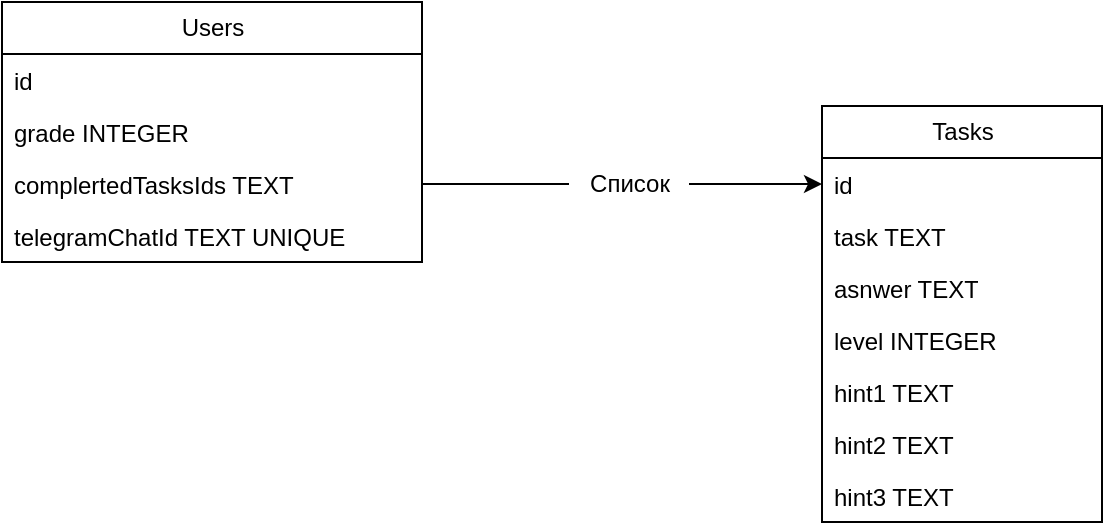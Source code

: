 <mxfile>
    <diagram id="wlX89Q_HlwmO0HHnhsRd" name="База">
        <mxGraphModel dx="980" dy="773" grid="1" gridSize="10" guides="1" tooltips="1" connect="1" arrows="1" fold="1" page="1" pageScale="1" pageWidth="827" pageHeight="1169" math="0" shadow="0">
            <root>
                <mxCell id="0"/>
                <mxCell id="1" parent="0"/>
                <mxCell id="Th6fUHNlpri-Y4gKAVSX-1" value="Users" style="swimlane;fontStyle=0;childLayout=stackLayout;horizontal=1;startSize=26;fillColor=none;horizontalStack=0;resizeParent=1;resizeParentMax=0;resizeLast=0;collapsible=1;marginBottom=0;html=1;" parent="1" vertex="1">
                    <mxGeometry x="70" y="160" width="210" height="130" as="geometry"/>
                </mxCell>
                <mxCell id="Th6fUHNlpri-Y4gKAVSX-2" value="id" style="text;strokeColor=none;fillColor=none;align=left;verticalAlign=top;spacingLeft=4;spacingRight=4;overflow=hidden;rotatable=0;points=[[0,0.5],[1,0.5]];portConstraint=eastwest;whiteSpace=wrap;html=1;" parent="Th6fUHNlpri-Y4gKAVSX-1" vertex="1">
                    <mxGeometry y="26" width="210" height="26" as="geometry"/>
                </mxCell>
                <mxCell id="Th6fUHNlpri-Y4gKAVSX-3" value="grade INTEGER" style="text;strokeColor=none;fillColor=none;align=left;verticalAlign=top;spacingLeft=4;spacingRight=4;overflow=hidden;rotatable=0;points=[[0,0.5],[1,0.5]];portConstraint=eastwest;whiteSpace=wrap;html=1;" parent="Th6fUHNlpri-Y4gKAVSX-1" vertex="1">
                    <mxGeometry y="52" width="210" height="26" as="geometry"/>
                </mxCell>
                <mxCell id="Th6fUHNlpri-Y4gKAVSX-4" value="complertedTasksIds TEXT" style="text;strokeColor=none;fillColor=none;align=left;verticalAlign=top;spacingLeft=4;spacingRight=4;overflow=hidden;rotatable=0;points=[[0,0.5],[1,0.5]];portConstraint=eastwest;whiteSpace=wrap;html=1;" parent="Th6fUHNlpri-Y4gKAVSX-1" vertex="1">
                    <mxGeometry y="78" width="210" height="26" as="geometry"/>
                </mxCell>
                <mxCell id="Th6fUHNlpri-Y4gKAVSX-5" value="telegramChatId TEXT UNIQUE" style="text;strokeColor=none;fillColor=none;align=left;verticalAlign=top;spacingLeft=4;spacingRight=4;overflow=hidden;rotatable=0;points=[[0,0.5],[1,0.5]];portConstraint=eastwest;whiteSpace=wrap;html=1;" parent="Th6fUHNlpri-Y4gKAVSX-1" vertex="1">
                    <mxGeometry y="104" width="210" height="26" as="geometry"/>
                </mxCell>
                <mxCell id="Th6fUHNlpri-Y4gKAVSX-6" value="Tasks" style="swimlane;fontStyle=0;childLayout=stackLayout;horizontal=1;startSize=26;fillColor=none;horizontalStack=0;resizeParent=1;resizeParentMax=0;resizeLast=0;collapsible=1;marginBottom=0;html=1;" parent="1" vertex="1">
                    <mxGeometry x="480" y="212" width="140" height="208" as="geometry"/>
                </mxCell>
                <mxCell id="Th6fUHNlpri-Y4gKAVSX-7" value="id" style="text;strokeColor=none;fillColor=none;align=left;verticalAlign=top;spacingLeft=4;spacingRight=4;overflow=hidden;rotatable=0;points=[[0,0.5],[1,0.5]];portConstraint=eastwest;whiteSpace=wrap;html=1;" parent="Th6fUHNlpri-Y4gKAVSX-6" vertex="1">
                    <mxGeometry y="26" width="140" height="26" as="geometry"/>
                </mxCell>
                <mxCell id="Th6fUHNlpri-Y4gKAVSX-8" value="task TEXT" style="text;strokeColor=none;fillColor=none;align=left;verticalAlign=top;spacingLeft=4;spacingRight=4;overflow=hidden;rotatable=0;points=[[0,0.5],[1,0.5]];portConstraint=eastwest;whiteSpace=wrap;html=1;" parent="Th6fUHNlpri-Y4gKAVSX-6" vertex="1">
                    <mxGeometry y="52" width="140" height="26" as="geometry"/>
                </mxCell>
                <mxCell id="Th6fUHNlpri-Y4gKAVSX-9" value="asnwer TEXT" style="text;strokeColor=none;fillColor=none;align=left;verticalAlign=top;spacingLeft=4;spacingRight=4;overflow=hidden;rotatable=0;points=[[0,0.5],[1,0.5]];portConstraint=eastwest;whiteSpace=wrap;html=1;" parent="Th6fUHNlpri-Y4gKAVSX-6" vertex="1">
                    <mxGeometry y="78" width="140" height="26" as="geometry"/>
                </mxCell>
                <mxCell id="Th6fUHNlpri-Y4gKAVSX-10" value="level INTEGER" style="text;strokeColor=none;fillColor=none;align=left;verticalAlign=top;spacingLeft=4;spacingRight=4;overflow=hidden;rotatable=0;points=[[0,0.5],[1,0.5]];portConstraint=eastwest;whiteSpace=wrap;html=1;" parent="Th6fUHNlpri-Y4gKAVSX-6" vertex="1">
                    <mxGeometry y="104" width="140" height="26" as="geometry"/>
                </mxCell>
                <mxCell id="Th6fUHNlpri-Y4gKAVSX-11" value="hint1 TEXT" style="text;strokeColor=none;fillColor=none;align=left;verticalAlign=top;spacingLeft=4;spacingRight=4;overflow=hidden;rotatable=0;points=[[0,0.5],[1,0.5]];portConstraint=eastwest;whiteSpace=wrap;html=1;" parent="Th6fUHNlpri-Y4gKAVSX-6" vertex="1">
                    <mxGeometry y="130" width="140" height="26" as="geometry"/>
                </mxCell>
                <mxCell id="Th6fUHNlpri-Y4gKAVSX-12" value="hint2 TEXT" style="text;strokeColor=none;fillColor=none;align=left;verticalAlign=top;spacingLeft=4;spacingRight=4;overflow=hidden;rotatable=0;points=[[0,0.5],[1,0.5]];portConstraint=eastwest;whiteSpace=wrap;html=1;" parent="Th6fUHNlpri-Y4gKAVSX-6" vertex="1">
                    <mxGeometry y="156" width="140" height="26" as="geometry"/>
                </mxCell>
                <mxCell id="Th6fUHNlpri-Y4gKAVSX-13" value="hint3 TEXT" style="text;strokeColor=none;fillColor=none;align=left;verticalAlign=top;spacingLeft=4;spacingRight=4;overflow=hidden;rotatable=0;points=[[0,0.5],[1,0.5]];portConstraint=eastwest;whiteSpace=wrap;html=1;" parent="Th6fUHNlpri-Y4gKAVSX-6" vertex="1">
                    <mxGeometry y="182" width="140" height="26" as="geometry"/>
                </mxCell>
                <mxCell id="Th6fUHNlpri-Y4gKAVSX-14" style="edgeStyle=none;html=1;exitX=1;exitY=0.5;exitDx=0;exitDy=0;entryX=0;entryY=0.5;entryDx=0;entryDy=0;startArrow=none;" parent="1" source="Th6fUHNlpri-Y4gKAVSX-16" target="Th6fUHNlpri-Y4gKAVSX-7" edge="1">
                    <mxGeometry relative="1" as="geometry"/>
                </mxCell>
                <mxCell id="Th6fUHNlpri-Y4gKAVSX-15" value="" style="edgeStyle=none;html=1;exitX=1;exitY=0.5;exitDx=0;exitDy=0;entryX=0;entryY=0.5;entryDx=0;entryDy=0;endArrow=none;" parent="1" source="Th6fUHNlpri-Y4gKAVSX-4" target="Th6fUHNlpri-Y4gKAVSX-16" edge="1">
                    <mxGeometry relative="1" as="geometry">
                        <mxPoint x="280" y="251" as="sourcePoint"/>
                        <mxPoint x="390" y="251" as="targetPoint"/>
                    </mxGeometry>
                </mxCell>
                <mxCell id="Th6fUHNlpri-Y4gKAVSX-16" value="Список" style="text;html=1;strokeColor=none;fillColor=none;align=center;verticalAlign=middle;whiteSpace=wrap;rounded=0;" parent="1" vertex="1">
                    <mxGeometry x="353.5" y="236" width="60" height="30" as="geometry"/>
                </mxCell>
            </root>
        </mxGraphModel>
    </diagram>
</mxfile>